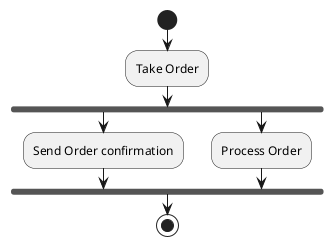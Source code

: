 @startuml
start
:Take Order;
fork
    :Send Order confirmation;
fork again
    :Process Order;
end fork
stop
@enduml
